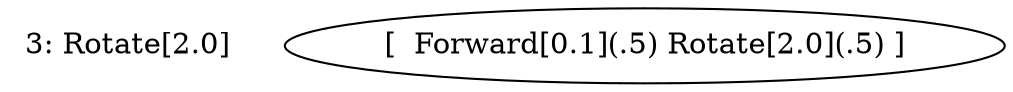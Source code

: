 digraph G {
TreeLabel [shape=plaintext, label="3: Rotate[2.0]"]
0 [ label="[  Forward[0.1](.5) Rotate[2.0](.5) ]", shape=ellipse ];

}
